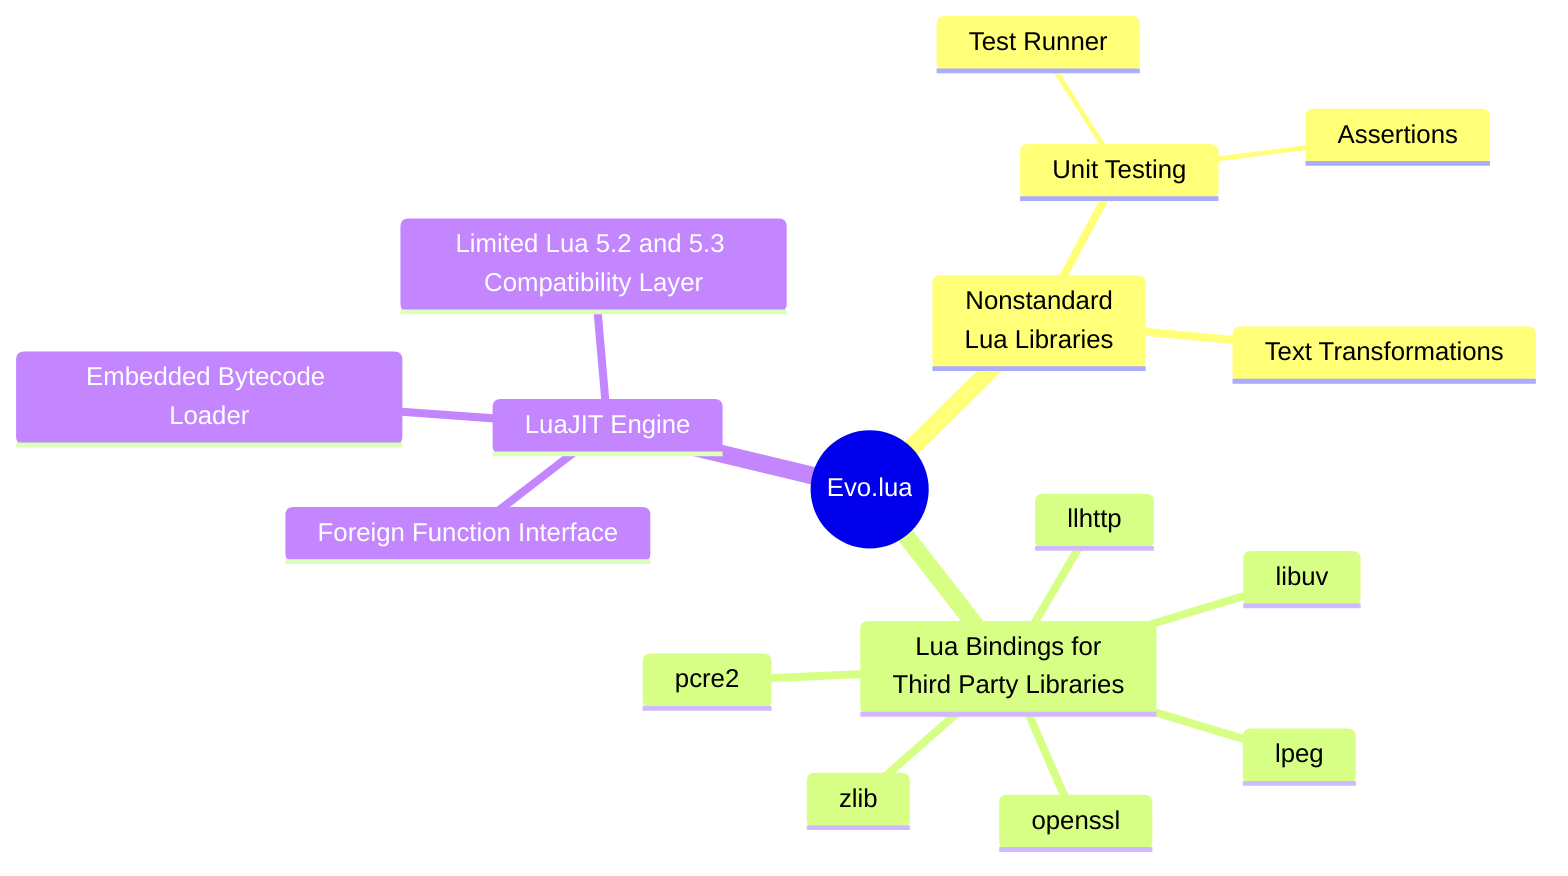 mindmap
  root((Evo.lua))
    Nonstandard<br/> Lua Libraries
      Text Transformations
      Unit Testing
        Test Runner
        Assertions
    Lua Bindings for<br/> Third Party Libraries
      libuv
      openssl
      zlib
      pcre2
      lpeg
      llhttp
    LuaJIT Engine
      Foreign Function Interface
      Embedded Bytecode Loader
      Limited Lua 5.2 and 5.3 Compatibility Layer